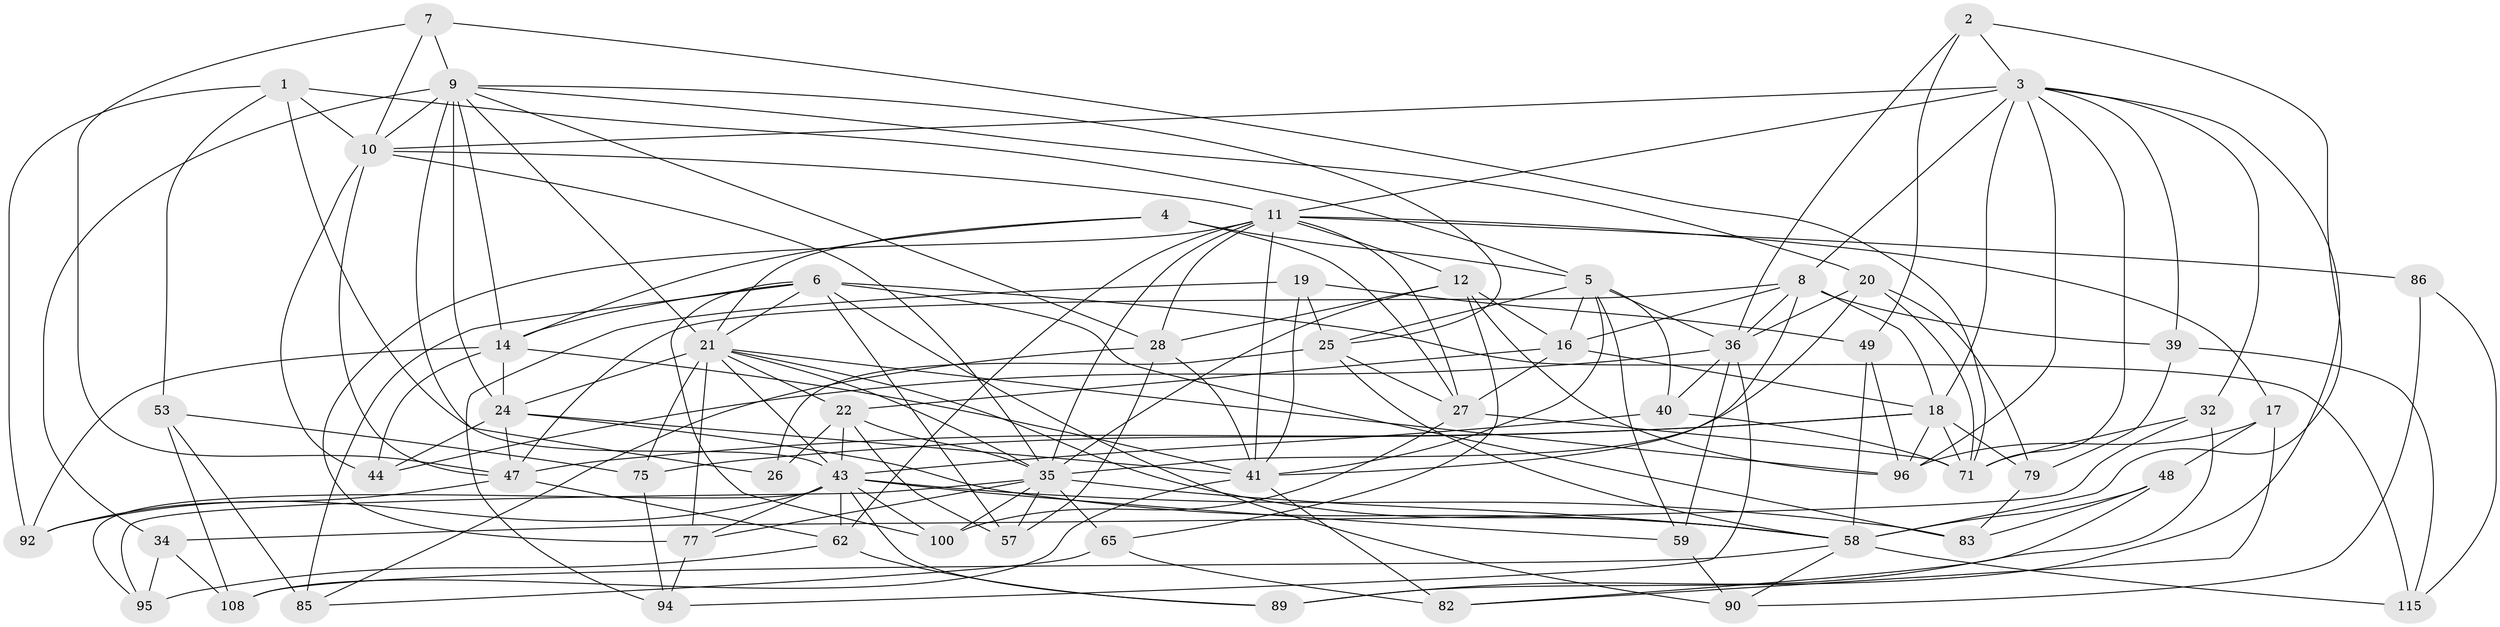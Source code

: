// original degree distribution, {4: 1.0}
// Generated by graph-tools (version 1.1) at 2025/16/03/09/25 04:16:32]
// undirected, 60 vertices, 172 edges
graph export_dot {
graph [start="1"]
  node [color=gray90,style=filled];
  1 [super="+73"];
  2;
  3 [super="+29+46+15"];
  4;
  5 [super="+99"];
  6 [super="+66+33"];
  7;
  8 [super="+110"];
  9 [super="+23+13"];
  10 [super="+74"];
  11 [super="+67+54+55+119"];
  12 [super="+80"];
  14 [super="+69+60"];
  16 [super="+31"];
  17;
  18 [super="+38+30"];
  19;
  20 [super="+51"];
  21 [super="+113+106+102"];
  22 [super="+116"];
  24 [super="+37+107"];
  25 [super="+84"];
  26;
  27 [super="+56"];
  28 [super="+118"];
  32;
  34;
  35 [super="+78+52"];
  36 [super="+68"];
  39;
  40;
  41 [super="+45+42"];
  43 [super="+105+61+50+111"];
  44;
  47 [super="+91+93"];
  48;
  49;
  53;
  57;
  58 [super="+76+88+104"];
  59;
  62 [super="+70"];
  65;
  71 [super="+114+81"];
  75;
  77 [super="+97"];
  79;
  82;
  83;
  85;
  86;
  89;
  90;
  92;
  94;
  95;
  96 [super="+98"];
  100;
  108;
  115;
  1 -- 53;
  1 -- 92;
  1 -- 43 [weight=2];
  1 -- 10;
  1 -- 5;
  2 -- 49;
  2 -- 3;
  2 -- 58;
  2 -- 36;
  3 -- 10;
  3 -- 32;
  3 -- 11;
  3 -- 89;
  3 -- 71;
  3 -- 39;
  3 -- 18;
  3 -- 8;
  3 -- 96;
  4 -- 14;
  4 -- 5;
  4 -- 21;
  4 -- 27;
  5 -- 40;
  5 -- 59;
  5 -- 16;
  5 -- 36;
  5 -- 41;
  5 -- 25;
  6 -- 57;
  6 -- 83;
  6 -- 115;
  6 -- 100;
  6 -- 85;
  6 -- 90;
  6 -- 21;
  6 -- 14;
  7 -- 10;
  7 -- 47;
  7 -- 71;
  7 -- 9;
  8 -- 39;
  8 -- 36;
  8 -- 18;
  8 -- 41;
  8 -- 47 [weight=2];
  8 -- 16;
  9 -- 20;
  9 -- 24 [weight=2];
  9 -- 26 [weight=2];
  9 -- 28;
  9 -- 34;
  9 -- 10;
  9 -- 14;
  9 -- 21;
  9 -- 25;
  10 -- 11;
  10 -- 35;
  10 -- 44;
  10 -- 47;
  11 -- 17;
  11 -- 86 [weight=2];
  11 -- 41;
  11 -- 77;
  11 -- 35;
  11 -- 27;
  11 -- 28;
  11 -- 62;
  11 -- 12;
  12 -- 65;
  12 -- 35;
  12 -- 96;
  12 -- 28;
  12 -- 16;
  14 -- 44;
  14 -- 41 [weight=2];
  14 -- 24;
  14 -- 92;
  16 -- 18;
  16 -- 27;
  16 -- 22;
  17 -- 96;
  17 -- 48;
  17 -- 82;
  18 -- 47;
  18 -- 96;
  18 -- 75;
  18 -- 79;
  18 -- 71;
  19 -- 25;
  19 -- 49;
  19 -- 94;
  19 -- 41;
  20 -- 35;
  20 -- 79;
  20 -- 36;
  20 -- 71 [weight=2];
  21 -- 24;
  21 -- 22;
  21 -- 75;
  21 -- 77 [weight=2];
  21 -- 58;
  21 -- 43;
  21 -- 35;
  21 -- 96;
  22 -- 26;
  22 -- 57;
  22 -- 43;
  22 -- 35;
  24 -- 44;
  24 -- 41;
  24 -- 58;
  24 -- 47;
  25 -- 26;
  25 -- 58;
  25 -- 27;
  27 -- 100;
  27 -- 71;
  28 -- 41;
  28 -- 57;
  28 -- 85;
  32 -- 89;
  32 -- 34;
  32 -- 71;
  34 -- 95;
  34 -- 108;
  35 -- 100;
  35 -- 77;
  35 -- 65;
  35 -- 57;
  35 -- 95;
  35 -- 58;
  36 -- 44;
  36 -- 59;
  36 -- 40;
  36 -- 94;
  39 -- 115;
  39 -- 79;
  40 -- 43;
  40 -- 71;
  41 -- 108;
  41 -- 82;
  43 -- 77;
  43 -- 62 [weight=2];
  43 -- 95;
  43 -- 83;
  43 -- 92;
  43 -- 89;
  43 -- 100;
  43 -- 59;
  47 -- 62;
  47 -- 92;
  48 -- 82;
  48 -- 83;
  48 -- 58;
  49 -- 58;
  49 -- 96;
  53 -- 75;
  53 -- 108;
  53 -- 85;
  58 -- 108;
  58 -- 115;
  58 -- 90;
  59 -- 90;
  62 -- 89;
  62 -- 95;
  65 -- 82;
  65 -- 85;
  75 -- 94;
  77 -- 94;
  79 -- 83;
  86 -- 115;
  86 -- 90;
}
